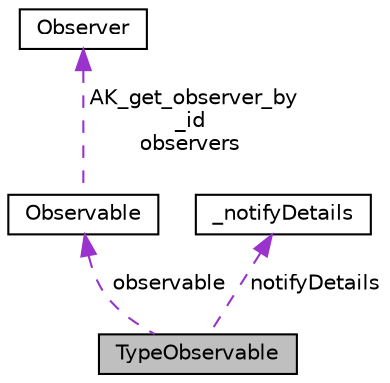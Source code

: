digraph "TypeObservable"
{
 // LATEX_PDF_SIZE
  bgcolor="transparent";
  edge [fontname="Helvetica",fontsize="10",labelfontname="Helvetica",labelfontsize="10"];
  node [fontname="Helvetica",fontsize="10",shape=record];
  Node1 [label="TypeObservable",height=0.2,width=0.4,color="black", fillcolor="grey75", style="filled", fontcolor="black",tooltip=" "];
  Node2 -> Node1 [dir="back",color="darkorchid3",fontsize="10",style="dashed",label=" observable" ,fontname="Helvetica"];
  Node2 [label="Observable",height=0.2,width=0.4,color="black",URL="$structObservable.html",tooltip="Structure that defines the functions for observable object."];
  Node3 -> Node2 [dir="back",color="darkorchid3",fontsize="10",style="dashed",label=" AK_get_observer_by\l_id\nobservers" ,fontname="Helvetica"];
  Node3 [label="Observer",height=0.2,width=0.4,color="black",URL="$structObserver.html",tooltip="Structure that defines the functions for observer object."];
  Node4 -> Node1 [dir="back",color="darkorchid3",fontsize="10",style="dashed",label=" notifyDetails" ,fontname="Helvetica"];
  Node4 [label="_notifyDetails",height=0.2,width=0.4,color="black",URL="$struct__notifyDetails.html",tooltip=" "];
}

